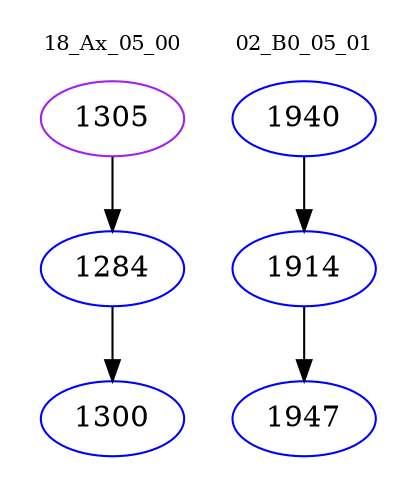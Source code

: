 digraph{
subgraph cluster_0 {
color = white
label = "18_Ax_05_00";
fontsize=10;
T0_1305 [label="1305", color="purple"]
T0_1305 -> T0_1284 [color="black"]
T0_1284 [label="1284", color="blue"]
T0_1284 -> T0_1300 [color="black"]
T0_1300 [label="1300", color="blue"]
}
subgraph cluster_1 {
color = white
label = "02_B0_05_01";
fontsize=10;
T1_1940 [label="1940", color="blue"]
T1_1940 -> T1_1914 [color="black"]
T1_1914 [label="1914", color="blue"]
T1_1914 -> T1_1947 [color="black"]
T1_1947 [label="1947", color="blue"]
}
}

